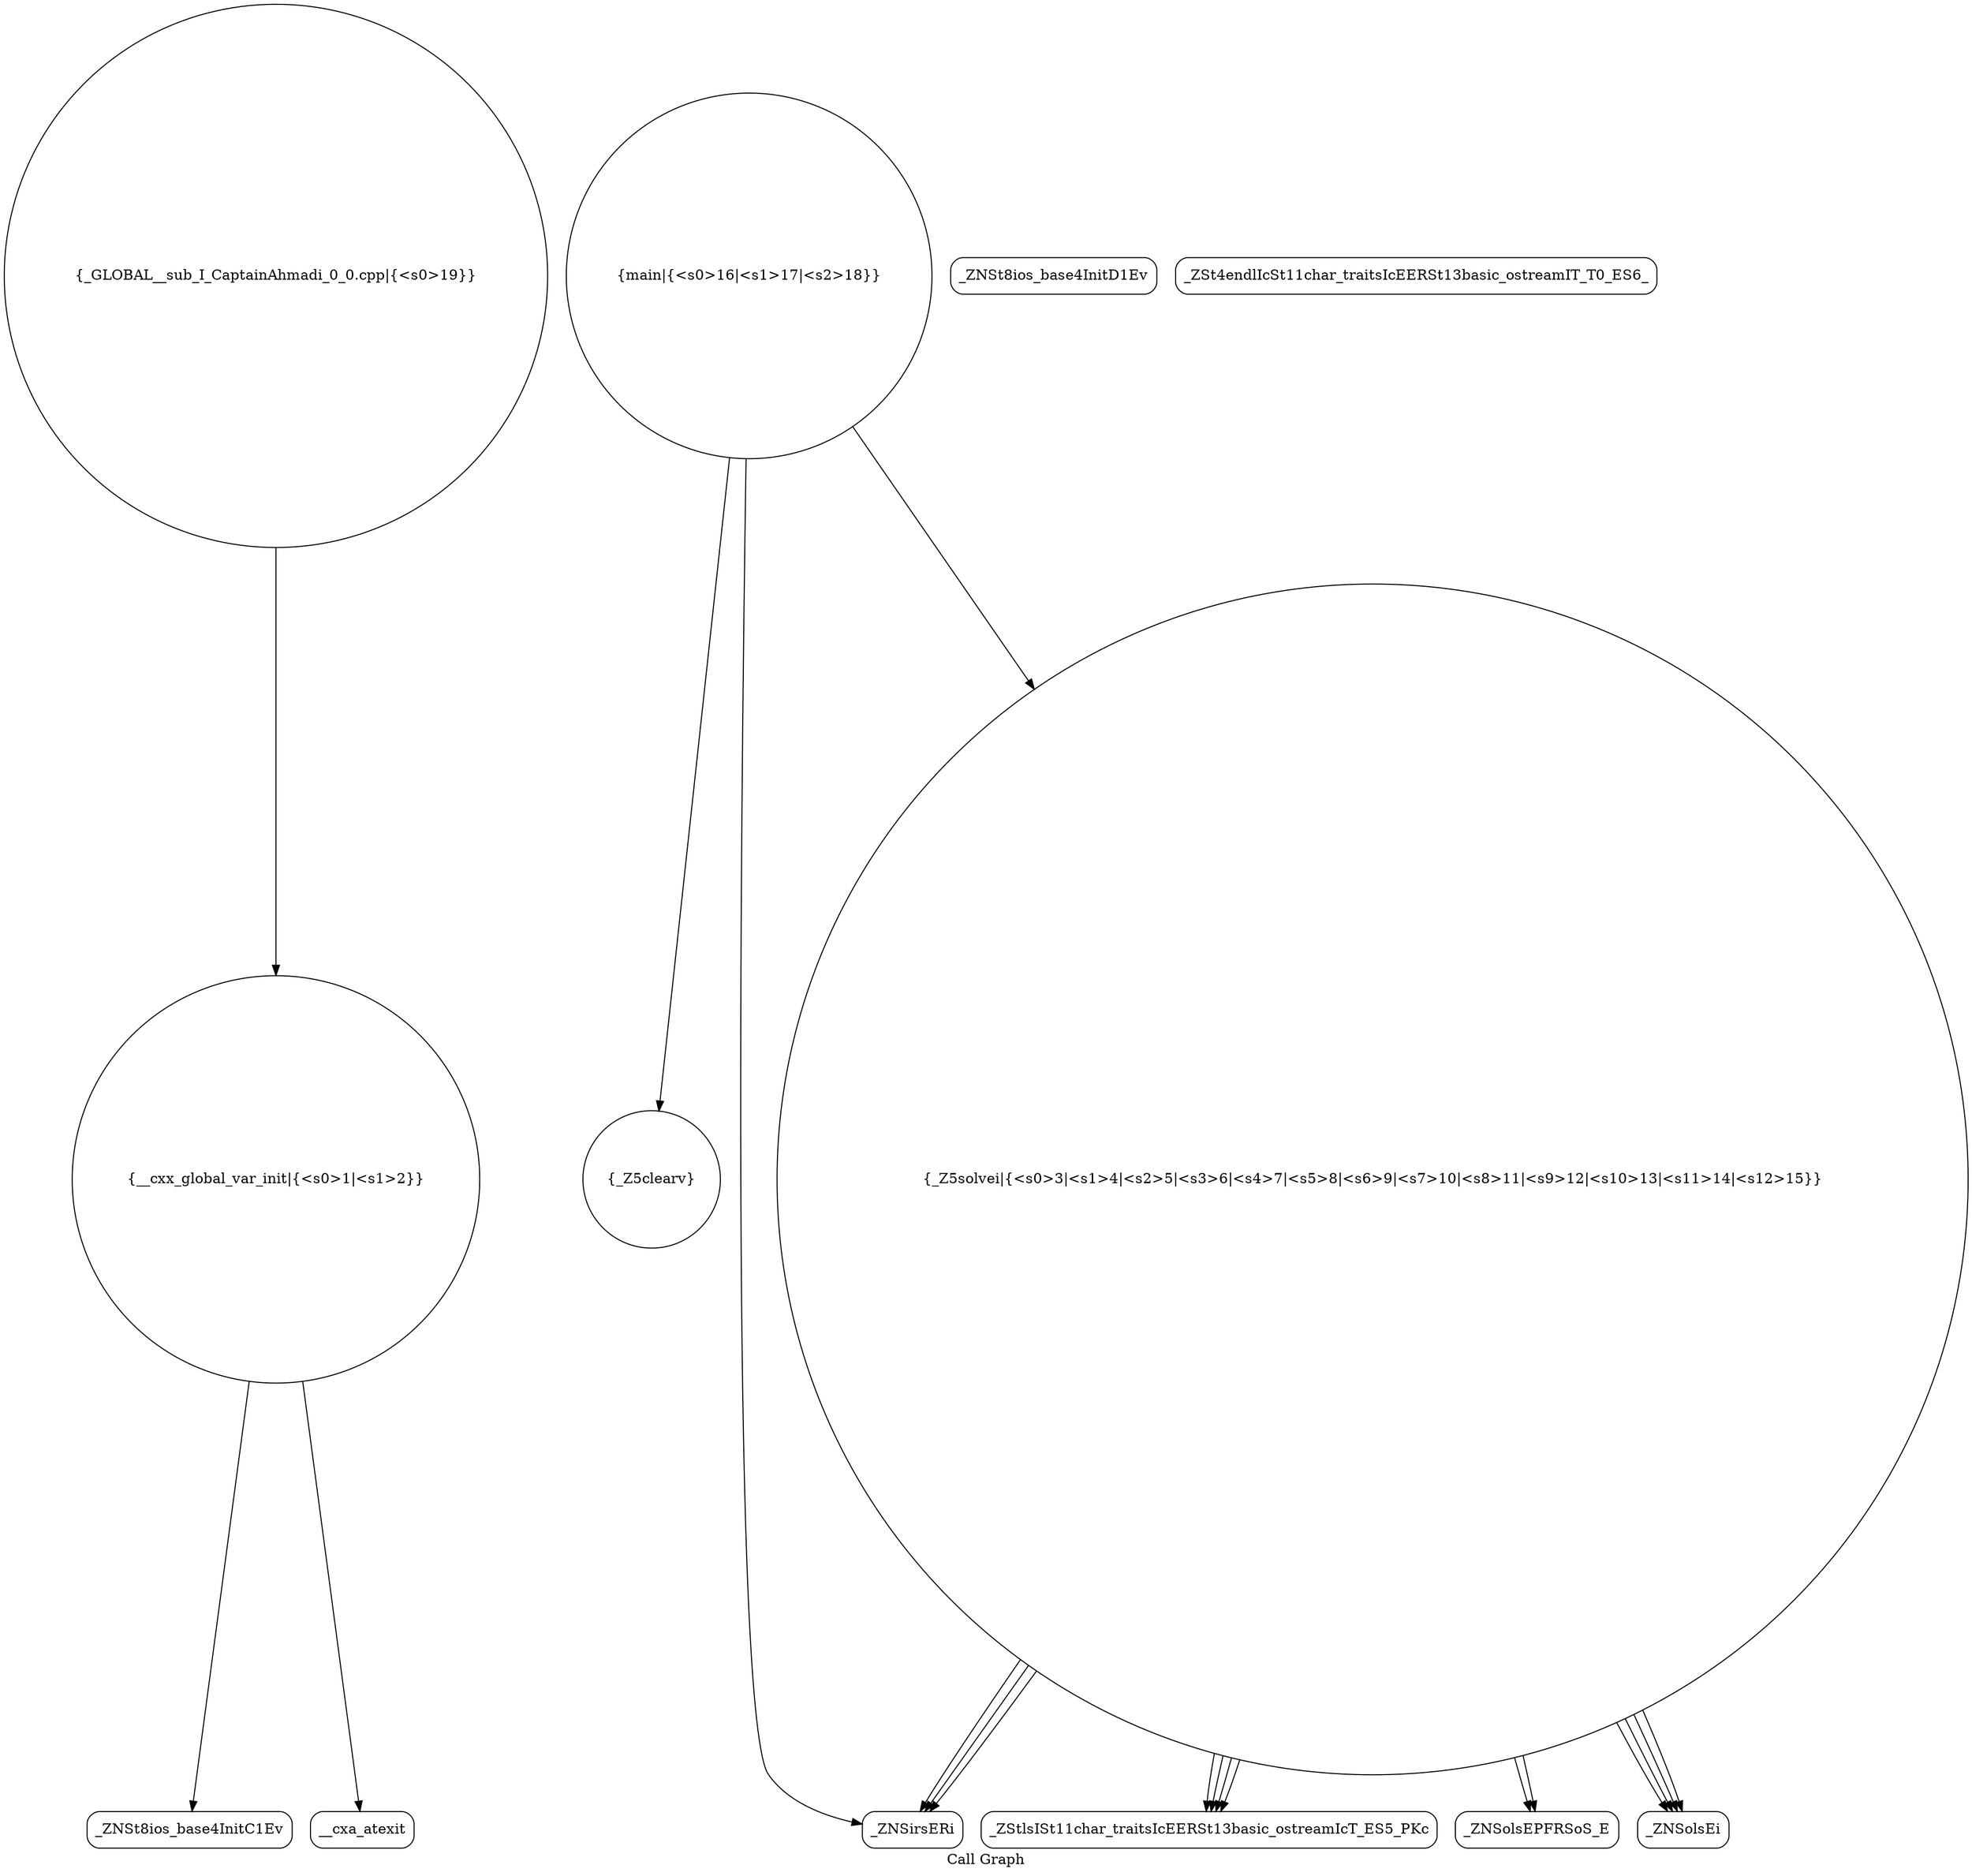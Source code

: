 digraph "Call Graph" {
	label="Call Graph";

	Node0x55b1b455b900 [shape=record,shape=circle,label="{__cxx_global_var_init|{<s0>1|<s1>2}}"];
	Node0x55b1b455b900:s0 -> Node0x55b1b455bd90[color=black];
	Node0x55b1b455b900:s1 -> Node0x55b1b455be90[color=black];
	Node0x55b1b455c090 [shape=record,shape=Mrecord,label="{_ZStlsISt11char_traitsIcEERSt13basic_ostreamIcT_ES5_PKc}"];
	Node0x55b1b455be10 [shape=record,shape=Mrecord,label="{_ZNSt8ios_base4InitD1Ev}"];
	Node0x55b1b455c190 [shape=record,shape=Mrecord,label="{_ZNSolsEPFRSoS_E}"];
	Node0x55b1b455bf10 [shape=record,shape=circle,label="{_Z5clearv}"];
	Node0x55b1b455c290 [shape=record,shape=circle,label="{main|{<s0>16|<s1>17|<s2>18}}"];
	Node0x55b1b455c290:s0 -> Node0x55b1b455c010[color=black];
	Node0x55b1b455c290:s1 -> Node0x55b1b455bf10[color=black];
	Node0x55b1b455c290:s2 -> Node0x55b1b455bf90[color=black];
	Node0x55b1b455c010 [shape=record,shape=Mrecord,label="{_ZNSirsERi}"];
	Node0x55b1b455bd90 [shape=record,shape=Mrecord,label="{_ZNSt8ios_base4InitC1Ev}"];
	Node0x55b1b455c110 [shape=record,shape=Mrecord,label="{_ZNSolsEi}"];
	Node0x55b1b455be90 [shape=record,shape=Mrecord,label="{__cxa_atexit}"];
	Node0x55b1b455c210 [shape=record,shape=Mrecord,label="{_ZSt4endlIcSt11char_traitsIcEERSt13basic_ostreamIT_T0_ES6_}"];
	Node0x55b1b455bf90 [shape=record,shape=circle,label="{_Z5solvei|{<s0>3|<s1>4|<s2>5|<s3>6|<s4>7|<s5>8|<s6>9|<s7>10|<s8>11|<s9>12|<s10>13|<s11>14|<s12>15}}"];
	Node0x55b1b455bf90:s0 -> Node0x55b1b455c010[color=black];
	Node0x55b1b455bf90:s1 -> Node0x55b1b455c010[color=black];
	Node0x55b1b455bf90:s2 -> Node0x55b1b455c010[color=black];
	Node0x55b1b455bf90:s3 -> Node0x55b1b455c090[color=black];
	Node0x55b1b455bf90:s4 -> Node0x55b1b455c110[color=black];
	Node0x55b1b455bf90:s5 -> Node0x55b1b455c090[color=black];
	Node0x55b1b455bf90:s6 -> Node0x55b1b455c110[color=black];
	Node0x55b1b455bf90:s7 -> Node0x55b1b455c190[color=black];
	Node0x55b1b455bf90:s8 -> Node0x55b1b455c090[color=black];
	Node0x55b1b455bf90:s9 -> Node0x55b1b455c110[color=black];
	Node0x55b1b455bf90:s10 -> Node0x55b1b455c090[color=black];
	Node0x55b1b455bf90:s11 -> Node0x55b1b455c110[color=black];
	Node0x55b1b455bf90:s12 -> Node0x55b1b455c190[color=black];
	Node0x55b1b455c310 [shape=record,shape=circle,label="{_GLOBAL__sub_I_CaptainAhmadi_0_0.cpp|{<s0>19}}"];
	Node0x55b1b455c310:s0 -> Node0x55b1b455b900[color=black];
}
